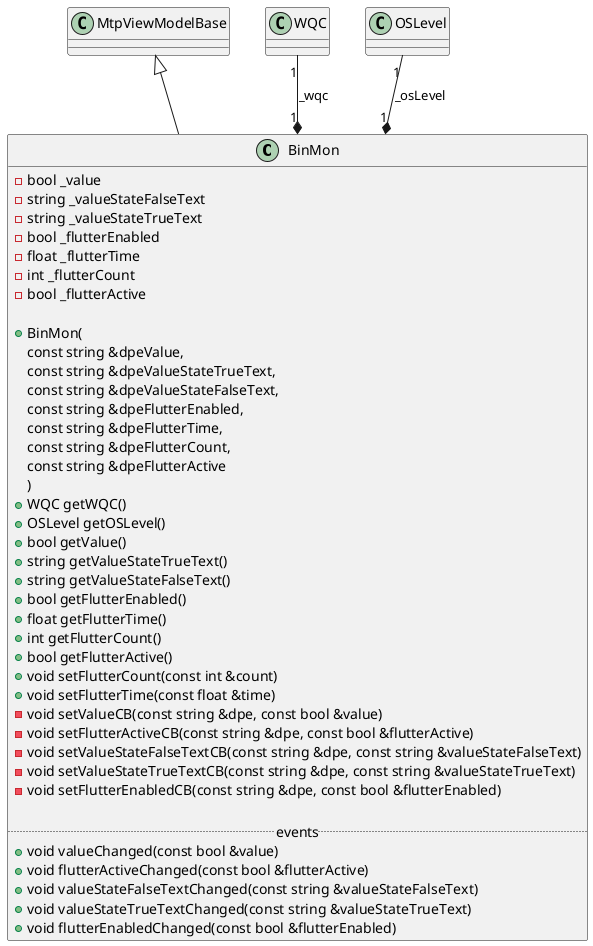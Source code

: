 @startuml BinMon

class BinMon
{
    - bool _value
    - string _valueStateFalseText
    - string _valueStateTrueText
    - bool _flutterEnabled
    - float _flutterTime
    - int _flutterCount
    - bool _flutterActive

    + BinMon(
        const string &dpeValue,
        const string &dpeValueStateTrueText,
        const string &dpeValueStateFalseText,
        const string &dpeFlutterEnabled,
        const string &dpeFlutterTime,
        const string &dpeFlutterCount,
        const string &dpeFlutterActive
    )
    + WQC getWQC()
    + OSLevel getOSLevel()
    + bool getValue()
    + string getValueStateTrueText()
    + string getValueStateFalseText()
    + bool getFlutterEnabled()
    + float getFlutterTime()
    + int getFlutterCount()
    + bool getFlutterActive()
    + void setFlutterCount(const int &count)
    + void setFlutterTime(const float &time)
    ' DPE: V
    - void setValueCB(const string &dpe, const bool &value)
    ' DPE: VFlutAct
    - void setFlutterActiveCB(const string &dpe, const bool &flutterActive)
    ' DPE: VState0
    - void setValueStateFalseTextCB(const string &dpe, const string &valueStateFalseText)
    ' DPE: VState1
    - void setValueStateTrueTextCB(const string &dpe, const string &valueStateTrueText)
    ' DPE: VFlutEn
    - void setFlutterEnabledCB(const string &dpe, const bool &flutterEnabled)

    ..events..
    + void valueChanged(const bool &value)
    + void flutterActiveChanged(const bool &flutterActive)
    + void valueStateFalseTextChanged(const string &valueStateFalseText)
    + void valueStateTrueTextChanged(const string &valueStateTrueText)
    + void flutterEnabledChanged(const bool &flutterEnabled)
}

MtpViewModelBase <|-- BinMon
WQC "1" --* "1" BinMon : _wqc
OSLevel "1" --* "1" BinMon : _osLevel
@enduml